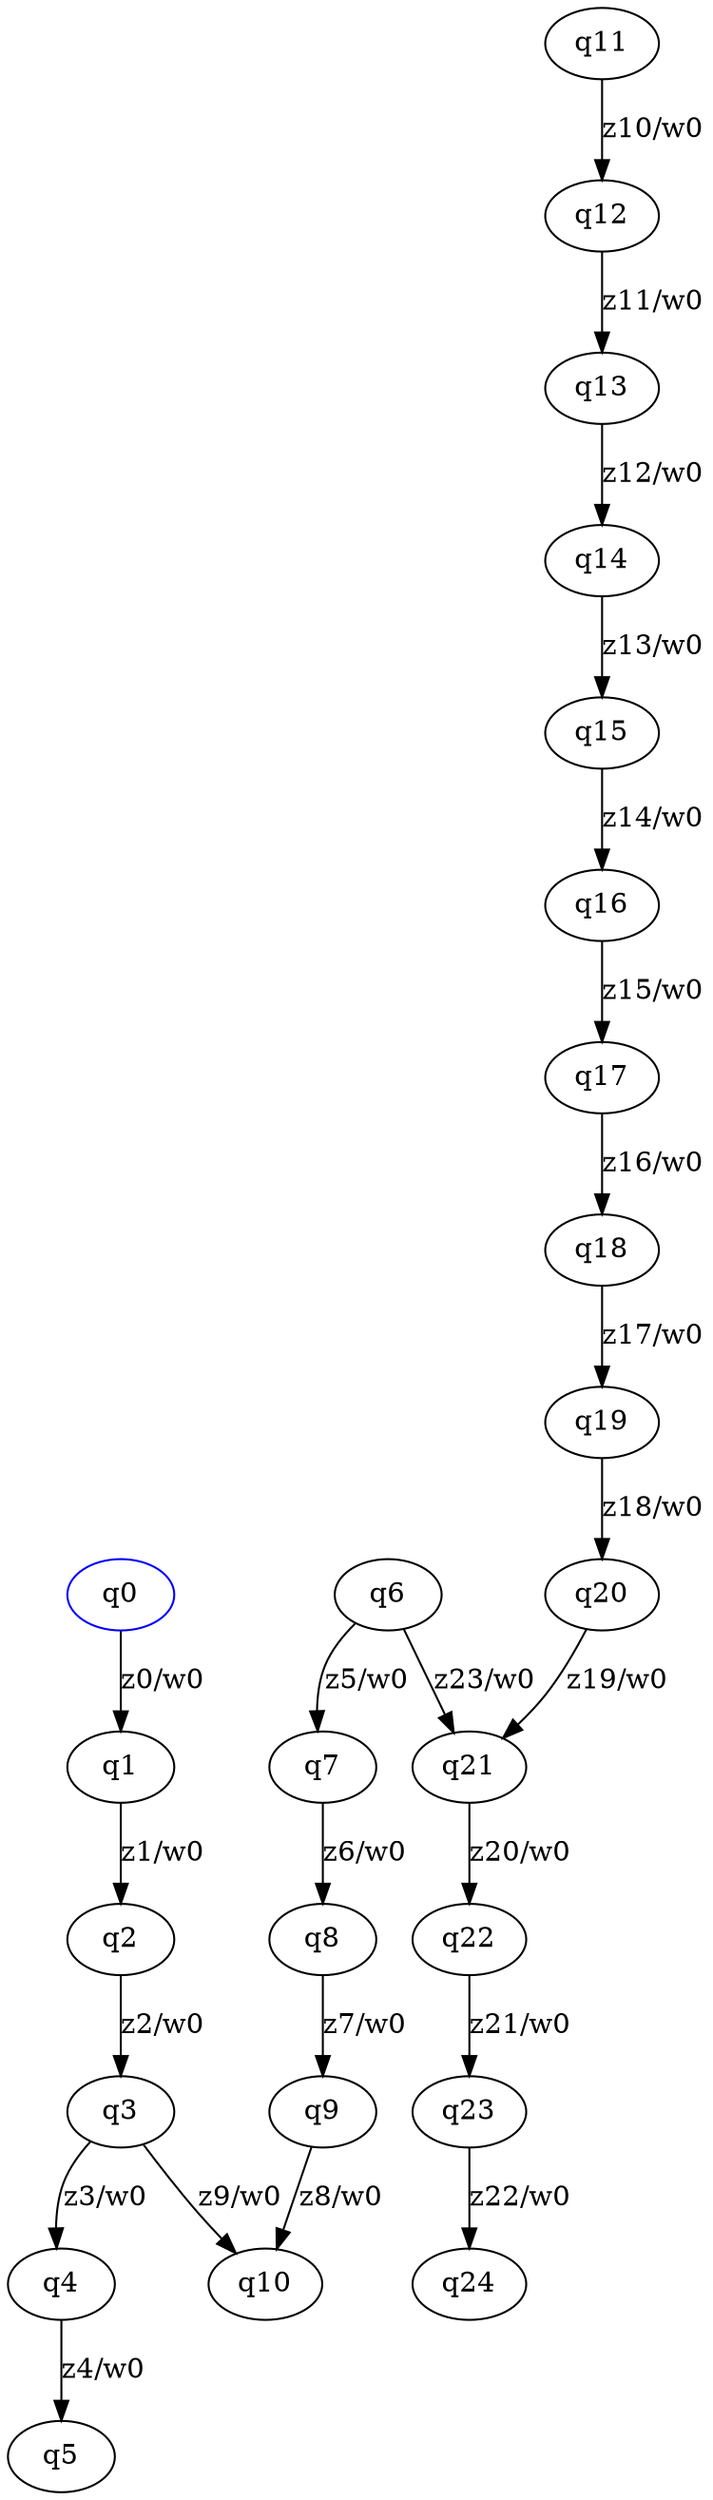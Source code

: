 digraph G {
  q0 [color="blue"]

  q0 -> q1 [label="z0/w0"]
  q1 -> q2 [label="z1/w0"]
  q2 -> q3 [label="z2/w0"]
  q3 -> q4 [label="z3/w0"]
  q3 -> q10 [label="z9/w0"]
  q4 -> q5 [label="z4/w0"]
  q6 -> q7 [label="z5/w0"]
  q6 -> q21 [label="z23/w0"]
  q7 -> q8 [label="z6/w0"]
  q8 -> q9 [label="z7/w0"]
  q9 -> q10 [label="z8/w0"]
  q11 -> q12 [label="z10/w0"]
  q12 -> q13 [label="z11/w0"]
  q13 -> q14 [label="z12/w0"]
  q14 -> q15 [label="z13/w0"]
  q15 -> q16 [label="z14/w0"]
  q16 -> q17 [label="z15/w0"]
  q17 -> q18 [label="z16/w0"]
  q18 -> q19 [label="z17/w0"]
  q19 -> q20 [label="z18/w0"]
  q20 -> q21 [label="z19/w0"]
  q21 -> q22 [label="z20/w0"]
  q22 -> q23 [label="z21/w0"]
  q23 -> q24 [label="z22/w0"]
}
